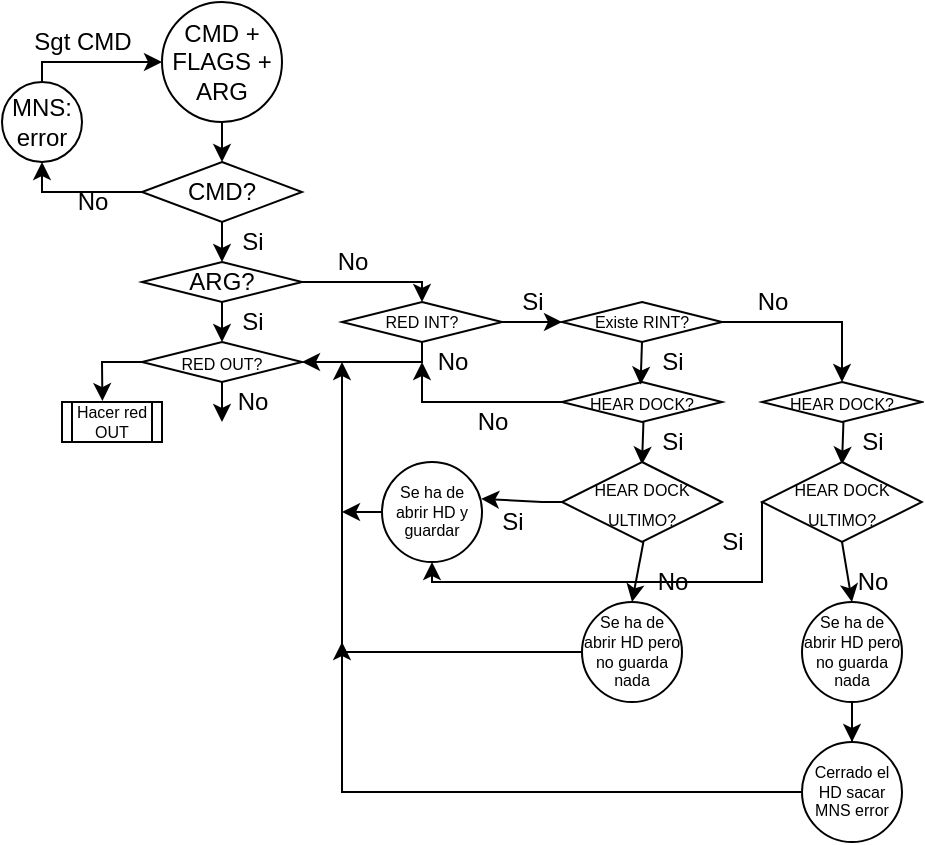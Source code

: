 <mxfile version="20.0.1" type="device"><diagram id="SOUl5Y3pvuQS88cDAJWq" name="Page-1"><mxGraphModel dx="621" dy="514" grid="1" gridSize="10" guides="0" tooltips="1" connect="1" arrows="1" fold="1" page="1" pageScale="1" pageWidth="827" pageHeight="1169" math="0" shadow="0"><root><mxCell id="0"/><mxCell id="1" parent="0"/><mxCell id="BmzjH2bpvgaXOommNXbs-2" value="CMD + FLAGS + ARG" style="ellipse;whiteSpace=wrap;html=1;aspect=fixed;" parent="1" vertex="1"><mxGeometry x="320" y="20" width="60" height="60" as="geometry"/></mxCell><mxCell id="nL1QDb3W8I_aufixE27V-1" value="CMD?" style="rhombus;whiteSpace=wrap;html=1;" vertex="1" parent="1"><mxGeometry x="310" y="100" width="80" height="30" as="geometry"/></mxCell><mxCell id="nL1QDb3W8I_aufixE27V-2" value="MNS: error" style="ellipse;whiteSpace=wrap;html=1;aspect=fixed;" vertex="1" parent="1"><mxGeometry x="240" y="60" width="40" height="40" as="geometry"/></mxCell><mxCell id="nL1QDb3W8I_aufixE27V-3" value="" style="endArrow=classic;html=1;rounded=0;exitX=0;exitY=0.5;exitDx=0;exitDy=0;entryX=0.5;entryY=1;entryDx=0;entryDy=0;" edge="1" parent="1" source="nL1QDb3W8I_aufixE27V-1" target="nL1QDb3W8I_aufixE27V-2"><mxGeometry width="50" height="50" relative="1" as="geometry"><mxPoint x="320" y="470" as="sourcePoint"/><mxPoint x="370" y="420" as="targetPoint"/><Array as="points"><mxPoint x="260" y="115"/></Array></mxGeometry></mxCell><mxCell id="nL1QDb3W8I_aufixE27V-4" value="" style="endArrow=classic;html=1;rounded=0;exitX=0.5;exitY=0;exitDx=0;exitDy=0;entryX=0;entryY=0.5;entryDx=0;entryDy=0;" edge="1" parent="1" source="nL1QDb3W8I_aufixE27V-2" target="BmzjH2bpvgaXOommNXbs-2"><mxGeometry width="50" height="50" relative="1" as="geometry"><mxPoint x="310" y="140" as="sourcePoint"/><mxPoint x="360" y="90" as="targetPoint"/><Array as="points"><mxPoint x="260" y="50"/></Array></mxGeometry></mxCell><mxCell id="nL1QDb3W8I_aufixE27V-5" value="No" style="text;html=1;align=center;verticalAlign=middle;resizable=0;points=[];autosize=1;strokeColor=none;fillColor=none;" vertex="1" parent="1"><mxGeometry x="270" y="110" width="30" height="20" as="geometry"/></mxCell><mxCell id="nL1QDb3W8I_aufixE27V-6" value="Sgt CMD" style="text;html=1;align=center;verticalAlign=middle;resizable=0;points=[];autosize=1;strokeColor=none;fillColor=none;" vertex="1" parent="1"><mxGeometry x="250" y="30" width="60" height="20" as="geometry"/></mxCell><mxCell id="nL1QDb3W8I_aufixE27V-7" value="&lt;font style=&quot;font-size: 12px;&quot;&gt;ARG?&lt;/font&gt;" style="rhombus;whiteSpace=wrap;html=1;" vertex="1" parent="1"><mxGeometry x="310" y="150" width="80" height="20" as="geometry"/></mxCell><mxCell id="nL1QDb3W8I_aufixE27V-8" value="" style="endArrow=classic;html=1;rounded=0;exitX=0.5;exitY=1;exitDx=0;exitDy=0;entryX=0.5;entryY=0;entryDx=0;entryDy=0;" edge="1" parent="1" source="nL1QDb3W8I_aufixE27V-1" target="nL1QDb3W8I_aufixE27V-7"><mxGeometry width="50" height="50" relative="1" as="geometry"><mxPoint x="310" y="140" as="sourcePoint"/><mxPoint x="360" y="90" as="targetPoint"/></mxGeometry></mxCell><mxCell id="nL1QDb3W8I_aufixE27V-9" value="Si" style="text;html=1;align=center;verticalAlign=middle;resizable=0;points=[];autosize=1;strokeColor=none;fillColor=none;" vertex="1" parent="1"><mxGeometry x="350" y="130" width="30" height="20" as="geometry"/></mxCell><mxCell id="nL1QDb3W8I_aufixE27V-10" value="" style="endArrow=classic;html=1;rounded=0;exitX=0.5;exitY=1;exitDx=0;exitDy=0;entryX=0.5;entryY=0;entryDx=0;entryDy=0;" edge="1" parent="1" source="BmzjH2bpvgaXOommNXbs-2" target="nL1QDb3W8I_aufixE27V-1"><mxGeometry width="50" height="50" relative="1" as="geometry"><mxPoint x="310" y="140" as="sourcePoint"/><mxPoint x="360" y="90" as="targetPoint"/></mxGeometry></mxCell><mxCell id="nL1QDb3W8I_aufixE27V-11" value="Si" style="text;html=1;align=center;verticalAlign=middle;resizable=0;points=[];autosize=1;strokeColor=none;fillColor=none;" vertex="1" parent="1"><mxGeometry x="350" y="170" width="30" height="20" as="geometry"/></mxCell><mxCell id="nL1QDb3W8I_aufixE27V-12" value="" style="endArrow=classic;html=1;rounded=0;exitX=0.5;exitY=1;exitDx=0;exitDy=0;entryX=0.5;entryY=0;entryDx=0;entryDy=0;" edge="1" parent="1"><mxGeometry width="50" height="50" relative="1" as="geometry"><mxPoint x="350" y="170" as="sourcePoint"/><mxPoint x="350" y="190" as="targetPoint"/><Array as="points"><mxPoint x="350" y="180"/></Array></mxGeometry></mxCell><mxCell id="nL1QDb3W8I_aufixE27V-13" value="" style="endArrow=classic;html=1;rounded=0;exitX=0.5;exitY=1;exitDx=0;exitDy=0;entryX=0.5;entryY=0;entryDx=0;entryDy=0;" edge="1" parent="1"><mxGeometry width="50" height="50" relative="1" as="geometry"><mxPoint x="350" y="210" as="sourcePoint"/><mxPoint x="350" y="230" as="targetPoint"/></mxGeometry></mxCell><mxCell id="nL1QDb3W8I_aufixE27V-14" value="&lt;font style=&quot;font-size: 8px;&quot;&gt;RED OUT?&lt;/font&gt;" style="rhombus;whiteSpace=wrap;html=1;" vertex="1" parent="1"><mxGeometry x="310" y="190" width="80" height="20" as="geometry"/></mxCell><mxCell id="nL1QDb3W8I_aufixE27V-15" value="RED INT?" style="rhombus;whiteSpace=wrap;html=1;fontSize=8;" vertex="1" parent="1"><mxGeometry x="410" y="170" width="80" height="20" as="geometry"/></mxCell><mxCell id="nL1QDb3W8I_aufixE27V-16" style="edgeStyle=orthogonalEdgeStyle;rounded=0;orthogonalLoop=1;jettySize=auto;html=1;exitX=0.5;exitY=1;exitDx=0;exitDy=0;fontSize=12;" edge="1" parent="1" source="nL1QDb3W8I_aufixE27V-15" target="nL1QDb3W8I_aufixE27V-15"><mxGeometry relative="1" as="geometry"/></mxCell><mxCell id="nL1QDb3W8I_aufixE27V-17" value="" style="endArrow=classic;html=1;rounded=0;fontSize=12;exitX=1;exitY=0.5;exitDx=0;exitDy=0;entryX=0.5;entryY=0;entryDx=0;entryDy=0;" edge="1" parent="1" source="nL1QDb3W8I_aufixE27V-7" target="nL1QDb3W8I_aufixE27V-15"><mxGeometry width="50" height="50" relative="1" as="geometry"><mxPoint x="400" y="270" as="sourcePoint"/><mxPoint x="450" y="220" as="targetPoint"/><Array as="points"><mxPoint x="450" y="160"/></Array></mxGeometry></mxCell><mxCell id="nL1QDb3W8I_aufixE27V-18" value="No" style="text;html=1;align=center;verticalAlign=middle;resizable=0;points=[];autosize=1;strokeColor=none;fillColor=none;" vertex="1" parent="1"><mxGeometry x="400" y="140" width="30" height="20" as="geometry"/></mxCell><mxCell id="nL1QDb3W8I_aufixE27V-19" value="" style="endArrow=classic;html=1;rounded=0;fontSize=12;exitX=0.5;exitY=1;exitDx=0;exitDy=0;entryX=1;entryY=0.5;entryDx=0;entryDy=0;" edge="1" parent="1" source="nL1QDb3W8I_aufixE27V-15" target="nL1QDb3W8I_aufixE27V-14"><mxGeometry width="50" height="50" relative="1" as="geometry"><mxPoint x="400" y="270" as="sourcePoint"/><mxPoint x="450" y="220" as="targetPoint"/><Array as="points"><mxPoint x="450" y="200"/></Array></mxGeometry></mxCell><mxCell id="nL1QDb3W8I_aufixE27V-20" value="No" style="text;html=1;align=center;verticalAlign=middle;resizable=0;points=[];autosize=1;strokeColor=none;fillColor=none;" vertex="1" parent="1"><mxGeometry x="450" y="190" width="30" height="20" as="geometry"/></mxCell><mxCell id="nL1QDb3W8I_aufixE27V-21" value="" style="endArrow=classic;html=1;rounded=0;fontSize=12;exitX=1;exitY=0.5;exitDx=0;exitDy=0;" edge="1" parent="1" source="nL1QDb3W8I_aufixE27V-15"><mxGeometry width="50" height="50" relative="1" as="geometry"><mxPoint x="400" y="270" as="sourcePoint"/><mxPoint x="520" y="180" as="targetPoint"/></mxGeometry></mxCell><mxCell id="nL1QDb3W8I_aufixE27V-22" value="Si" style="text;html=1;align=center;verticalAlign=middle;resizable=0;points=[];autosize=1;strokeColor=none;fillColor=none;" vertex="1" parent="1"><mxGeometry x="490" y="160" width="30" height="20" as="geometry"/></mxCell><mxCell id="nL1QDb3W8I_aufixE27V-23" value="&lt;font style=&quot;font-size: 8px;&quot;&gt;HEAR DOCK?&lt;/font&gt;" style="rhombus;whiteSpace=wrap;html=1;fontSize=12;" vertex="1" parent="1"><mxGeometry x="520" y="210" width="80" height="20" as="geometry"/></mxCell><mxCell id="nL1QDb3W8I_aufixE27V-24" value="Existe RINT?" style="rhombus;whiteSpace=wrap;html=1;fontSize=8;" vertex="1" parent="1"><mxGeometry x="520" y="170" width="80" height="20" as="geometry"/></mxCell><mxCell id="nL1QDb3W8I_aufixE27V-25" value="Si" style="text;html=1;align=center;verticalAlign=middle;resizable=0;points=[];autosize=1;strokeColor=none;fillColor=none;" vertex="1" parent="1"><mxGeometry x="560" y="190" width="30" height="20" as="geometry"/></mxCell><mxCell id="nL1QDb3W8I_aufixE27V-27" value="" style="endArrow=classic;html=1;rounded=0;fontSize=8;exitX=0;exitY=0;exitDx=0;exitDy=0;exitPerimeter=0;entryX=-0.024;entryY=1.065;entryDx=0;entryDy=0;entryPerimeter=0;" edge="1" parent="1" source="nL1QDb3W8I_aufixE27V-25" target="nL1QDb3W8I_aufixE27V-25"><mxGeometry width="50" height="50" relative="1" as="geometry"><mxPoint x="400" y="270" as="sourcePoint"/><mxPoint x="450" y="220" as="targetPoint"/></mxGeometry></mxCell><mxCell id="nL1QDb3W8I_aufixE27V-28" value="&lt;font style=&quot;font-size: 8px;&quot;&gt;HEAR DOCK?&lt;/font&gt;" style="rhombus;whiteSpace=wrap;html=1;fontSize=12;" vertex="1" parent="1"><mxGeometry x="620" y="210" width="80" height="20" as="geometry"/></mxCell><mxCell id="nL1QDb3W8I_aufixE27V-29" value="" style="endArrow=classic;html=1;rounded=0;fontSize=8;exitX=1;exitY=0.5;exitDx=0;exitDy=0;entryX=0.5;entryY=0;entryDx=0;entryDy=0;" edge="1" parent="1" source="nL1QDb3W8I_aufixE27V-24" target="nL1QDb3W8I_aufixE27V-28"><mxGeometry width="50" height="50" relative="1" as="geometry"><mxPoint x="600" y="270" as="sourcePoint"/><mxPoint x="650" y="220" as="targetPoint"/><Array as="points"><mxPoint x="660" y="180"/></Array></mxGeometry></mxCell><mxCell id="nL1QDb3W8I_aufixE27V-30" value="No" style="text;html=1;align=center;verticalAlign=middle;resizable=0;points=[];autosize=1;strokeColor=none;fillColor=none;" vertex="1" parent="1"><mxGeometry x="610" y="160" width="30" height="20" as="geometry"/></mxCell><mxCell id="nL1QDb3W8I_aufixE27V-31" value="" style="endArrow=classic;html=1;rounded=0;fontSize=8;exitX=0;exitY=0;exitDx=0;exitDy=0;exitPerimeter=0;entryX=-0.024;entryY=1.065;entryDx=0;entryDy=0;entryPerimeter=0;" edge="1" parent="1"><mxGeometry width="50" height="50" relative="1" as="geometry"><mxPoint x="560.72" y="230" as="sourcePoint"/><mxPoint x="560.0" y="251.3" as="targetPoint"/></mxGeometry></mxCell><mxCell id="nL1QDb3W8I_aufixE27V-34" value="" style="endArrow=classic;html=1;rounded=0;fontSize=8;exitX=0;exitY=0;exitDx=0;exitDy=0;exitPerimeter=0;entryX=-0.024;entryY=1.065;entryDx=0;entryDy=0;entryPerimeter=0;" edge="1" parent="1"><mxGeometry width="50" height="50" relative="1" as="geometry"><mxPoint x="660.72" y="230" as="sourcePoint"/><mxPoint x="660.0" y="251.3" as="targetPoint"/></mxGeometry></mxCell><mxCell id="nL1QDb3W8I_aufixE27V-35" value="" style="endArrow=classic;html=1;rounded=0;fontSize=8;exitX=0;exitY=0;exitDx=0;exitDy=0;exitPerimeter=0;entryX=0.5;entryY=0;entryDx=0;entryDy=0;" edge="1" parent="1" target="nL1QDb3W8I_aufixE27V-45"><mxGeometry width="50" height="50" relative="1" as="geometry"><mxPoint x="560.72" y="290" as="sourcePoint"/><mxPoint x="560.0" y="311.3" as="targetPoint"/></mxGeometry></mxCell><mxCell id="nL1QDb3W8I_aufixE27V-38" value="&lt;font style=&quot;font-size: 8px;&quot;&gt;HEAR DOCK ULTIMO?&lt;/font&gt;" style="rhombus;whiteSpace=wrap;html=1;fontSize=12;" vertex="1" parent="1"><mxGeometry x="520" y="250" width="80" height="40" as="geometry"/></mxCell><mxCell id="nL1QDb3W8I_aufixE27V-39" value="&lt;font style=&quot;font-size: 8px;&quot;&gt;HEAR DOCK ULTIMO?&lt;/font&gt;" style="rhombus;whiteSpace=wrap;html=1;fontSize=12;" vertex="1" parent="1"><mxGeometry x="620" y="250" width="80" height="40" as="geometry"/></mxCell><mxCell id="nL1QDb3W8I_aufixE27V-40" value="Si" style="text;html=1;align=center;verticalAlign=middle;resizable=0;points=[];autosize=1;strokeColor=none;fillColor=none;" vertex="1" parent="1"><mxGeometry x="560" y="230" width="30" height="20" as="geometry"/></mxCell><mxCell id="nL1QDb3W8I_aufixE27V-41" value="Si" style="text;html=1;align=center;verticalAlign=middle;resizable=0;points=[];autosize=1;strokeColor=none;fillColor=none;" vertex="1" parent="1"><mxGeometry x="480" y="270" width="30" height="20" as="geometry"/></mxCell><mxCell id="nL1QDb3W8I_aufixE27V-42" value="" style="endArrow=classic;html=1;rounded=0;fontSize=8;exitX=0;exitY=0.5;exitDx=0;exitDy=0;" edge="1" parent="1" source="nL1QDb3W8I_aufixE27V-23"><mxGeometry width="50" height="50" relative="1" as="geometry"><mxPoint x="470" y="300" as="sourcePoint"/><mxPoint x="450" y="200" as="targetPoint"/><Array as="points"><mxPoint x="450" y="220"/></Array></mxGeometry></mxCell><mxCell id="nL1QDb3W8I_aufixE27V-43" value="No" style="text;html=1;align=center;verticalAlign=middle;resizable=0;points=[];autosize=1;strokeColor=none;fillColor=none;" vertex="1" parent="1"><mxGeometry x="470" y="220" width="30" height="20" as="geometry"/></mxCell><mxCell id="nL1QDb3W8I_aufixE27V-44" value="" style="endArrow=classic;html=1;rounded=0;fontSize=8;exitX=0;exitY=0.5;exitDx=0;exitDy=0;entryX=-0.014;entryY=-0.082;entryDx=0;entryDy=0;entryPerimeter=0;" edge="1" parent="1" target="nL1QDb3W8I_aufixE27V-41"><mxGeometry width="50" height="50" relative="1" as="geometry"><mxPoint x="520" y="270" as="sourcePoint"/><mxPoint x="490" y="270" as="targetPoint"/><Array as="points"><mxPoint x="510" y="270"/></Array></mxGeometry></mxCell><mxCell id="nL1QDb3W8I_aufixE27V-45" value="Se ha de abrir HD pero no guarda &lt;br&gt;nada" style="ellipse;whiteSpace=wrap;html=1;aspect=fixed;fontSize=8;" vertex="1" parent="1"><mxGeometry x="530" y="320" width="50" height="50" as="geometry"/></mxCell><mxCell id="nL1QDb3W8I_aufixE27V-46" value="No" style="text;html=1;align=center;verticalAlign=middle;resizable=0;points=[];autosize=1;strokeColor=none;fillColor=none;" vertex="1" parent="1"><mxGeometry x="560" y="300" width="30" height="20" as="geometry"/></mxCell><mxCell id="nL1QDb3W8I_aufixE27V-47" value="Se ha de abrir HD y guardar&lt;br&gt;" style="ellipse;whiteSpace=wrap;html=1;aspect=fixed;fontSize=8;" vertex="1" parent="1"><mxGeometry x="430" y="250" width="50" height="50" as="geometry"/></mxCell><mxCell id="nL1QDb3W8I_aufixE27V-50" value="" style="endArrow=classic;html=1;rounded=0;fontSize=8;exitX=0;exitY=0.5;exitDx=0;exitDy=0;" edge="1" parent="1" source="nL1QDb3W8I_aufixE27V-45"><mxGeometry width="50" height="50" relative="1" as="geometry"><mxPoint x="470" y="280" as="sourcePoint"/><mxPoint x="410" y="200" as="targetPoint"/><Array as="points"><mxPoint x="410" y="345"/></Array></mxGeometry></mxCell><mxCell id="nL1QDb3W8I_aufixE27V-51" value="" style="endArrow=classic;html=1;rounded=0;fontSize=8;exitX=0;exitY=0.5;exitDx=0;exitDy=0;" edge="1" parent="1" source="nL1QDb3W8I_aufixE27V-47"><mxGeometry width="50" height="50" relative="1" as="geometry"><mxPoint x="470" y="280" as="sourcePoint"/><mxPoint x="410" y="275" as="targetPoint"/></mxGeometry></mxCell><mxCell id="nL1QDb3W8I_aufixE27V-52" value="Si" style="text;html=1;align=center;verticalAlign=middle;resizable=0;points=[];autosize=1;strokeColor=none;fillColor=none;" vertex="1" parent="1"><mxGeometry x="660" y="230" width="30" height="20" as="geometry"/></mxCell><mxCell id="nL1QDb3W8I_aufixE27V-53" value="" style="endArrow=classic;html=1;rounded=0;fontSize=8;exitX=0.5;exitY=1;exitDx=0;exitDy=0;entryX=0.5;entryY=0;entryDx=0;entryDy=0;" edge="1" parent="1" source="nL1QDb3W8I_aufixE27V-39" target="nL1QDb3W8I_aufixE27V-55"><mxGeometry width="50" height="50" relative="1" as="geometry"><mxPoint x="470" y="280" as="sourcePoint"/><mxPoint x="660" y="320" as="targetPoint"/></mxGeometry></mxCell><mxCell id="nL1QDb3W8I_aufixE27V-54" value="No" style="text;html=1;align=center;verticalAlign=middle;resizable=0;points=[];autosize=1;strokeColor=none;fillColor=none;" vertex="1" parent="1"><mxGeometry x="660" y="300" width="30" height="20" as="geometry"/></mxCell><mxCell id="nL1QDb3W8I_aufixE27V-58" value="" style="edgeStyle=orthogonalEdgeStyle;rounded=0;orthogonalLoop=1;jettySize=auto;html=1;fontSize=8;" edge="1" parent="1" source="nL1QDb3W8I_aufixE27V-55" target="nL1QDb3W8I_aufixE27V-57"><mxGeometry relative="1" as="geometry"/></mxCell><mxCell id="nL1QDb3W8I_aufixE27V-55" value="Se ha de abrir HD pero no guarda &lt;br&gt;nada" style="ellipse;whiteSpace=wrap;html=1;aspect=fixed;fontSize=8;" vertex="1" parent="1"><mxGeometry x="640" y="320" width="50" height="50" as="geometry"/></mxCell><mxCell id="nL1QDb3W8I_aufixE27V-57" value="Cerrado el HD sacar MNS error" style="ellipse;whiteSpace=wrap;html=1;aspect=fixed;fontSize=8;" vertex="1" parent="1"><mxGeometry x="640" y="390" width="50" height="50" as="geometry"/></mxCell><mxCell id="nL1QDb3W8I_aufixE27V-59" value="" style="endArrow=classic;html=1;rounded=0;fontSize=8;exitX=0;exitY=0.5;exitDx=0;exitDy=0;" edge="1" parent="1" source="nL1QDb3W8I_aufixE27V-57"><mxGeometry width="50" height="50" relative="1" as="geometry"><mxPoint x="470" y="270" as="sourcePoint"/><mxPoint x="410" y="340" as="targetPoint"/><Array as="points"><mxPoint x="410" y="415"/></Array></mxGeometry></mxCell><mxCell id="nL1QDb3W8I_aufixE27V-62" value="" style="endArrow=classic;html=1;rounded=0;fontSize=8;exitX=0;exitY=0.5;exitDx=0;exitDy=0;entryX=0.5;entryY=1;entryDx=0;entryDy=0;" edge="1" parent="1" source="nL1QDb3W8I_aufixE27V-39" target="nL1QDb3W8I_aufixE27V-47"><mxGeometry width="50" height="50" relative="1" as="geometry"><mxPoint x="470" y="270" as="sourcePoint"/><mxPoint x="520" y="220" as="targetPoint"/><Array as="points"><mxPoint x="620" y="310"/><mxPoint x="455" y="310"/></Array></mxGeometry></mxCell><mxCell id="nL1QDb3W8I_aufixE27V-63" value="Si" style="text;html=1;align=center;verticalAlign=middle;resizable=0;points=[];autosize=1;strokeColor=none;fillColor=none;" vertex="1" parent="1"><mxGeometry x="590" y="280" width="30" height="20" as="geometry"/></mxCell><mxCell id="nL1QDb3W8I_aufixE27V-64" value="No" style="text;html=1;align=center;verticalAlign=middle;resizable=0;points=[];autosize=1;strokeColor=none;fillColor=none;" vertex="1" parent="1"><mxGeometry x="350" y="210" width="30" height="20" as="geometry"/></mxCell><mxCell id="nL1QDb3W8I_aufixE27V-66" value="Hacer red OUT" style="shape=process;whiteSpace=wrap;html=1;backgroundOutline=1;fontSize=8;" vertex="1" parent="1"><mxGeometry x="270" y="220" width="50" height="20" as="geometry"/></mxCell><mxCell id="nL1QDb3W8I_aufixE27V-67" value="" style="endArrow=classic;html=1;rounded=0;fontSize=8;exitX=0;exitY=0.5;exitDx=0;exitDy=0;entryX=0.404;entryY=-0.024;entryDx=0;entryDy=0;entryPerimeter=0;" edge="1" parent="1" source="nL1QDb3W8I_aufixE27V-14" target="nL1QDb3W8I_aufixE27V-66"><mxGeometry width="50" height="50" relative="1" as="geometry"><mxPoint x="470" y="260" as="sourcePoint"/><mxPoint x="520" y="210" as="targetPoint"/><Array as="points"><mxPoint x="290" y="200"/></Array></mxGeometry></mxCell></root></mxGraphModel></diagram></mxfile>